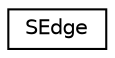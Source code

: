 digraph G
{
  edge [fontname="Helvetica",fontsize="10",labelfontname="Helvetica",labelfontsize="10"];
  node [fontname="Helvetica",fontsize="10",shape=record];
  rankdir=LR;
  Node1 [label="SEdge",height=0.2,width=0.4,color="black", fillcolor="white", style="filled",URL="$dd/d7f/unionSEdge.html"];
}
